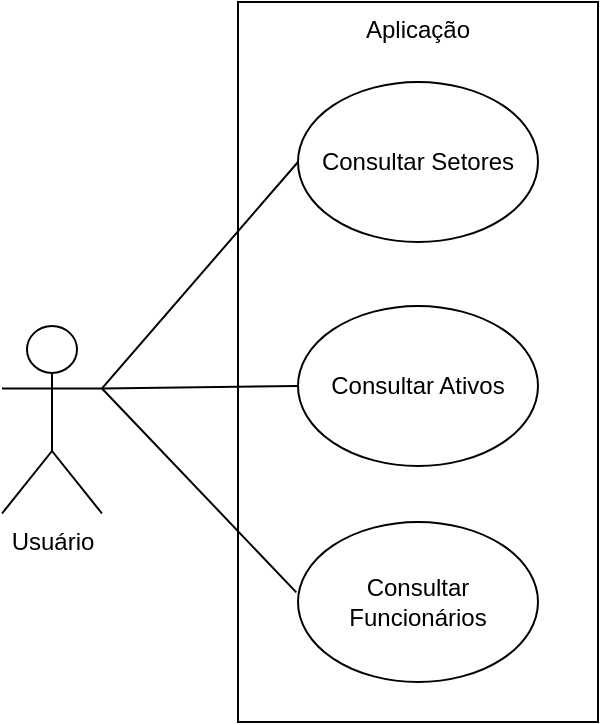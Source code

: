 <mxfile version="15.1.4" type="device" pages="4"><diagram id="Ip9JpGmIh-tKCHIc3EBz" name="Diagrama de Caso de Uso"><mxGraphModel dx="1038" dy="585" grid="1" gridSize="10" guides="1" tooltips="1" connect="1" arrows="1" fold="1" page="1" pageScale="1" pageWidth="583" pageHeight="413" math="0" shadow="0"><root><mxCell id="WvhrdldwdFIpcJ2qQsLQ-0"/><mxCell id="WvhrdldwdFIpcJ2qQsLQ-1" parent="WvhrdldwdFIpcJ2qQsLQ-0"/><mxCell id="WvhrdldwdFIpcJ2qQsLQ-2" value="Usuário" style="shape=umlActor;verticalLabelPosition=bottom;verticalAlign=top;html=1;outlineConnect=0;" parent="WvhrdldwdFIpcJ2qQsLQ-1" vertex="1"><mxGeometry x="88" y="189" width="50" height="93.75" as="geometry"/></mxCell><mxCell id="WvhrdldwdFIpcJ2qQsLQ-3" value="Aplicação" style="whiteSpace=wrap;html=1;verticalAlign=top;" parent="WvhrdldwdFIpcJ2qQsLQ-1" vertex="1"><mxGeometry x="206" y="27" width="180" height="360" as="geometry"/></mxCell><mxCell id="WvhrdldwdFIpcJ2qQsLQ-5" value="Consultar Setores" style="ellipse;whiteSpace=wrap;html=1;" parent="WvhrdldwdFIpcJ2qQsLQ-1" vertex="1"><mxGeometry x="236" y="67" width="120" height="80" as="geometry"/></mxCell><mxCell id="WvhrdldwdFIpcJ2qQsLQ-6" value="Consultar Ativos" style="ellipse;whiteSpace=wrap;html=1;" parent="WvhrdldwdFIpcJ2qQsLQ-1" vertex="1"><mxGeometry x="236" y="179" width="120" height="80" as="geometry"/></mxCell><mxCell id="WvhrdldwdFIpcJ2qQsLQ-7" value="Consultar Funcionários" style="ellipse;whiteSpace=wrap;html=1;" parent="WvhrdldwdFIpcJ2qQsLQ-1" vertex="1"><mxGeometry x="236" y="287" width="120" height="80" as="geometry"/></mxCell><mxCell id="WvhrdldwdFIpcJ2qQsLQ-8" value="" style="endArrow=none;html=1;exitX=1;exitY=0.333;exitDx=0;exitDy=0;exitPerimeter=0;entryX=0;entryY=0.5;entryDx=0;entryDy=0;" parent="WvhrdldwdFIpcJ2qQsLQ-1" source="WvhrdldwdFIpcJ2qQsLQ-2" target="WvhrdldwdFIpcJ2qQsLQ-5" edge="1"><mxGeometry width="50" height="50" relative="1" as="geometry"><mxPoint x="186" y="209" as="sourcePoint"/><mxPoint x="366" y="229" as="targetPoint"/></mxGeometry></mxCell><mxCell id="WvhrdldwdFIpcJ2qQsLQ-9" value="" style="endArrow=none;html=1;exitX=1;exitY=0.333;exitDx=0;exitDy=0;exitPerimeter=0;entryX=-0.007;entryY=0.44;entryDx=0;entryDy=0;entryPerimeter=0;" parent="WvhrdldwdFIpcJ2qQsLQ-1" source="WvhrdldwdFIpcJ2qQsLQ-2" target="WvhrdldwdFIpcJ2qQsLQ-7" edge="1"><mxGeometry width="50" height="50" relative="1" as="geometry"><mxPoint x="316" y="279" as="sourcePoint"/><mxPoint x="366" y="229" as="targetPoint"/></mxGeometry></mxCell><mxCell id="WvhrdldwdFIpcJ2qQsLQ-10" value="" style="endArrow=none;html=1;exitX=1;exitY=0.333;exitDx=0;exitDy=0;exitPerimeter=0;entryX=0;entryY=0.5;entryDx=0;entryDy=0;" parent="WvhrdldwdFIpcJ2qQsLQ-1" source="WvhrdldwdFIpcJ2qQsLQ-2" target="WvhrdldwdFIpcJ2qQsLQ-6" edge="1"><mxGeometry width="50" height="50" relative="1" as="geometry"><mxPoint x="306" y="219" as="sourcePoint"/><mxPoint x="356" y="169" as="targetPoint"/></mxGeometry></mxCell></root></mxGraphModel></diagram><diagram id="C5RBs43oDa-KdzZeNtuy" name="Diagrama de Classes"><mxGraphModel dx="2076" dy="1170" grid="1" gridSize="3" guides="1" tooltips="1" connect="1" arrows="1" fold="1" page="1" pageScale="1" pageWidth="1654" pageHeight="1169" math="0" shadow="0"><root><mxCell id="WIyWlLk6GJQsqaUBKTNV-0"/><mxCell id="WIyWlLk6GJQsqaUBKTNV-1" parent="WIyWlLk6GJQsqaUBKTNV-0"/><mxCell id="Mt1S0DDqKoUseWmCAn7N-12" value="Aplicação" style="shape=folder;fontStyle=1;spacingTop=25;tabWidth=33;tabHeight=27;tabPosition=left;html=1;strokeWidth=2;align=center;verticalAlign=top;fontSize=16;spacingBottom=0;" vertex="1" parent="WIyWlLk6GJQsqaUBKTNV-1"><mxGeometry x="240" y="150" width="744" height="798" as="geometry"/></mxCell><mxCell id="4B0207djP9WBdeo3e_u4-11" value="ComponentCard" style="swimlane;fontStyle=1;align=center;verticalAlign=top;childLayout=stackLayout;horizontal=1;startSize=26;horizontalStack=0;resizeParent=1;resizeParentMax=0;resizeLast=0;collapsible=1;marginBottom=0;strokeWidth=2;" parent="WIyWlLk6GJQsqaUBKTNV-1" vertex="1"><mxGeometry x="543" y="643" width="160" height="124" as="geometry"/></mxCell><mxCell id="4B0207djP9WBdeo3e_u4-12" value="- title: string&#10;- listaDados: List&lt;JSX&gt;&#10;- funcao: function&#10;- icon: JSX" style="text;strokeColor=none;fillColor=none;align=left;verticalAlign=top;spacingLeft=4;spacingRight=4;overflow=hidden;rotatable=0;points=[[0,0.5],[1,0.5]];portConstraint=eastwest;" parent="4B0207djP9WBdeo3e_u4-11" vertex="1"><mxGeometry y="26" width="160" height="64" as="geometry"/></mxCell><mxCell id="4B0207djP9WBdeo3e_u4-13" value="" style="line;strokeWidth=1;fillColor=none;align=left;verticalAlign=middle;spacingTop=-1;spacingLeft=3;spacingRight=3;rotatable=0;labelPosition=right;points=[];portConstraint=eastwest;" parent="4B0207djP9WBdeo3e_u4-11" vertex="1"><mxGeometry y="90" width="160" height="8" as="geometry"/></mxCell><mxCell id="4B0207djP9WBdeo3e_u4-14" value="+ ComponentCard()" style="text;strokeColor=none;fillColor=none;align=left;verticalAlign=top;spacingLeft=4;spacingRight=4;overflow=hidden;rotatable=0;points=[[0,0.5],[1,0.5]];portConstraint=eastwest;" parent="4B0207djP9WBdeo3e_u4-11" vertex="1"><mxGeometry y="98" width="160" height="26" as="geometry"/></mxCell><mxCell id="4B0207djP9WBdeo3e_u4-33" value="ComponentList" style="swimlane;fontStyle=1;align=center;verticalAlign=top;childLayout=stackLayout;horizontal=1;startSize=26;horizontalStack=0;resizeParent=1;resizeParentMax=0;resizeLast=0;collapsible=1;marginBottom=0;strokeWidth=2;" parent="WIyWlLk6GJQsqaUBKTNV-1" vertex="1"><mxGeometry x="785" y="662" width="160" height="86" as="geometry"/></mxCell><mxCell id="4B0207djP9WBdeo3e_u4-34" value="- data: List&lt;JSX&gt;" style="text;strokeColor=none;fillColor=none;align=left;verticalAlign=top;spacingLeft=4;spacingRight=4;overflow=hidden;rotatable=0;points=[[0,0.5],[1,0.5]];portConstraint=eastwest;" parent="4B0207djP9WBdeo3e_u4-33" vertex="1"><mxGeometry y="26" width="160" height="26" as="geometry"/></mxCell><mxCell id="4B0207djP9WBdeo3e_u4-35" value="" style="line;strokeWidth=1;fillColor=none;align=left;verticalAlign=middle;spacingTop=-1;spacingLeft=3;spacingRight=3;rotatable=0;labelPosition=right;points=[];portConstraint=eastwest;" parent="4B0207djP9WBdeo3e_u4-33" vertex="1"><mxGeometry y="52" width="160" height="8" as="geometry"/></mxCell><mxCell id="4B0207djP9WBdeo3e_u4-36" value="+ ComponentList()" style="text;strokeColor=none;fillColor=none;align=left;verticalAlign=top;spacingLeft=4;spacingRight=4;overflow=hidden;rotatable=0;points=[[0,0.5],[1,0.5]];portConstraint=eastwest;" parent="4B0207djP9WBdeo3e_u4-33" vertex="1"><mxGeometry y="60" width="160" height="26" as="geometry"/></mxCell><mxCell id="4B0207djP9WBdeo3e_u4-37" value="" style="edgeStyle=elbowEdgeStyle;rounded=0;orthogonalLoop=1;jettySize=auto;html=1;startArrow=none;startFill=0;endArrow=diamond;endFill=0;strokeWidth=2;entryX=1;entryY=0.5;entryDx=0;entryDy=0;" parent="WIyWlLk6GJQsqaUBKTNV-1" source="4B0207djP9WBdeo3e_u4-34" target="4B0207djP9WBdeo3e_u4-12" edge="1"><mxGeometry relative="1" as="geometry"/></mxCell><mxCell id="Mt1S0DDqKoUseWmCAn7N-8" value="0..*" style="text;align=center;fontStyle=0;verticalAlign=middle;spacingLeft=3;spacingRight=3;strokeColor=none;rotatable=0;points=[[0,0.5],[1,0.5]];portConstraint=eastwest;fontSize=16;" vertex="1" parent="WIyWlLk6GJQsqaUBKTNV-1"><mxGeometry x="729" y="676" width="80" height="26" as="geometry"/></mxCell><mxCell id="Mt1S0DDqKoUseWmCAn7N-14" value="Ant Design" style="shape=folder;fontStyle=1;spacingTop=25;tabWidth=75;tabHeight=30;tabPosition=left;html=1;strokeWidth=2;align=center;verticalAlign=middle;fontSize=16;spacingBottom=0;" vertex="1" parent="WIyWlLk6GJQsqaUBKTNV-1"><mxGeometry x="1218" y="583" width="255" height="210" as="geometry"/></mxCell><mxCell id="Mt1S0DDqKoUseWmCAn7N-37" value="highcharts" style="shape=folder;fontStyle=1;spacingTop=25;tabWidth=75;tabHeight=30;tabPosition=left;html=1;strokeWidth=2;align=center;verticalAlign=middle;fontSize=16;spacingBottom=0;" vertex="1" parent="WIyWlLk6GJQsqaUBKTNV-1"><mxGeometry x="1218" y="337" width="255" height="210" as="geometry"/></mxCell><mxCell id="YoG_FnO7AeyapZSpK85B-0" value="&amp;lt;&amp;lt;import&amp;gt;&amp;gt;" style="html=1;verticalAlign=bottom;endArrow=open;strokeWidth=2;endFill=0;entryX=1;entryY=0.5;entryDx=0;entryDy=0;dashed=1;dashPattern=1 1;exitX=0;exitY=0;exitDx=0;exitDy=120;exitPerimeter=0;" edge="1" parent="WIyWlLk6GJQsqaUBKTNV-1" source="Mt1S0DDqKoUseWmCAn7N-14" target="4B0207djP9WBdeo3e_u4-34"><mxGeometry width="80" relative="1" as="geometry"><mxPoint x="1146" y="704.66" as="sourcePoint"/><mxPoint x="1026" y="704.66" as="targetPoint"/></mxGeometry></mxCell><mxCell id="YoG_FnO7AeyapZSpK85B-1" value="&amp;lt;&amp;lt;import&amp;gt;&amp;gt;" style="html=1;verticalAlign=bottom;endArrow=open;strokeWidth=2;endFill=0;entryX=0.426;entryY=1.071;entryDx=0;entryDy=0;dashed=1;dashPattern=1 1;exitX=0.5;exitY=1;exitDx=0;exitDy=0;exitPerimeter=0;entryPerimeter=0;" edge="1" parent="WIyWlLk6GJQsqaUBKTNV-1" source="Mt1S0DDqKoUseWmCAn7N-14" target="4B0207djP9WBdeo3e_u4-14"><mxGeometry width="80" relative="1" as="geometry"><mxPoint x="1350" y="817" as="sourcePoint"/><mxPoint x="969" y="952" as="targetPoint"/><Array as="points"><mxPoint x="1346" y="895"/><mxPoint x="612" y="892"/></Array></mxGeometry></mxCell><mxCell id="YoG_FnO7AeyapZSpK85B-2" value="Charts" style="swimlane;fontStyle=1;align=center;verticalAlign=top;childLayout=stackLayout;horizontal=1;startSize=26;horizontalStack=0;resizeParent=1;resizeParentMax=0;resizeLast=0;collapsible=1;marginBottom=0;fontSize=16;strokeWidth=2;" vertex="1" parent="WIyWlLk6GJQsqaUBKTNV-1"><mxGeometry x="785" y="506" width="160" height="86" as="geometry"/></mxCell><mxCell id="YoG_FnO7AeyapZSpK85B-3" value="- options: JSX" style="text;strokeColor=none;fillColor=none;align=left;verticalAlign=top;spacingLeft=4;spacingRight=4;overflow=hidden;rotatable=0;points=[[0,0.5],[1,0.5]];portConstraint=eastwest;" vertex="1" parent="YoG_FnO7AeyapZSpK85B-2"><mxGeometry y="26" width="160" height="26" as="geometry"/></mxCell><mxCell id="YoG_FnO7AeyapZSpK85B-4" value="" style="line;strokeWidth=1;fillColor=none;align=left;verticalAlign=middle;spacingTop=-1;spacingLeft=3;spacingRight=3;rotatable=0;labelPosition=right;points=[];portConstraint=eastwest;" vertex="1" parent="YoG_FnO7AeyapZSpK85B-2"><mxGeometry y="52" width="160" height="8" as="geometry"/></mxCell><mxCell id="YoG_FnO7AeyapZSpK85B-5" value="+ method(type): type" style="text;strokeColor=none;fillColor=none;align=left;verticalAlign=top;spacingLeft=4;spacingRight=4;overflow=hidden;rotatable=0;points=[[0,0.5],[1,0.5]];portConstraint=eastwest;" vertex="1" parent="YoG_FnO7AeyapZSpK85B-2"><mxGeometry y="60" width="160" height="26" as="geometry"/></mxCell><mxCell id="YoG_FnO7AeyapZSpK85B-6" value="&amp;lt;&amp;lt;import&amp;gt;&amp;gt;" style="html=1;verticalAlign=bottom;endArrow=open;strokeWidth=2;endFill=0;entryX=1;entryY=0.5;entryDx=0;entryDy=0;dashed=1;dashPattern=1 1;exitX=0;exitY=0;exitDx=0;exitDy=120;exitPerimeter=0;" edge="1" parent="WIyWlLk6GJQsqaUBKTNV-1" source="Mt1S0DDqKoUseWmCAn7N-37" target="YoG_FnO7AeyapZSpK85B-3"><mxGeometry width="80" relative="1" as="geometry"><mxPoint x="1194" y="438" as="sourcePoint"/><mxPoint x="921" y="436" as="targetPoint"/><Array as="points"><mxPoint x="1014" y="457"/><mxPoint x="1014" y="545"/></Array></mxGeometry></mxCell><mxCell id="YoG_FnO7AeyapZSpK85B-7" value="GeraPages" style="swimlane;fontStyle=1;align=center;verticalAlign=top;childLayout=stackLayout;horizontal=1;startSize=26;horizontalStack=0;resizeParent=1;resizeParentMax=0;resizeLast=0;collapsible=1;marginBottom=0;fontSize=16;strokeWidth=2;" vertex="1" parent="WIyWlLk6GJQsqaUBKTNV-1"><mxGeometry x="537" y="247" width="160" height="135" as="geometry"/></mxCell><mxCell id="YoG_FnO7AeyapZSpK85B-8" value="- json: object" style="text;strokeColor=none;fillColor=none;align=left;verticalAlign=top;spacingLeft=4;spacingRight=4;overflow=hidden;rotatable=0;points=[[0,0.5],[1,0.5]];portConstraint=eastwest;" vertex="1" parent="YoG_FnO7AeyapZSpK85B-7"><mxGeometry y="26" width="160" height="26" as="geometry"/></mxCell><mxCell id="YoG_FnO7AeyapZSpK85B-9" value="" style="line;strokeWidth=1;fillColor=none;align=left;verticalAlign=middle;spacingTop=-1;spacingLeft=3;spacingRight=3;rotatable=0;labelPosition=right;points=[];portConstraint=eastwest;" vertex="1" parent="YoG_FnO7AeyapZSpK85B-7"><mxGeometry y="52" width="160" height="8" as="geometry"/></mxCell><mxCell id="YoG_FnO7AeyapZSpK85B-10" value="- pageSectors()&#10;- pageUsers()&#10;- pageAtivos()&#10;+ getPages()" style="text;strokeColor=none;fillColor=none;align=left;verticalAlign=top;spacingLeft=4;spacingRight=4;overflow=hidden;rotatable=0;points=[[0,0.5],[1,0.5]];portConstraint=eastwest;" vertex="1" parent="YoG_FnO7AeyapZSpK85B-7"><mxGeometry y="60" width="160" height="75" as="geometry"/></mxCell><mxCell id="YoG_FnO7AeyapZSpK85B-13" value="1..*" style="endArrow=none;html=1;endSize=12;startArrow=diamondThin;startSize=14;startFill=1;edgeStyle=orthogonalEdgeStyle;align=left;verticalAlign=bottom;fontSize=16;strokeWidth=2;entryX=0.5;entryY=0;entryDx=0;entryDy=0;endFill=0;exitX=0.543;exitY=1.008;exitDx=0;exitDy=0;exitPerimeter=0;" edge="1" parent="WIyWlLk6GJQsqaUBKTNV-1" source="YoG_FnO7AeyapZSpK85B-10" target="4B0207djP9WBdeo3e_u4-11"><mxGeometry x="0.919" y="-35" relative="1" as="geometry"><mxPoint x="612" y="490" as="sourcePoint"/><mxPoint x="826" y="517" as="targetPoint"/><mxPoint as="offset"/></mxGeometry></mxCell><mxCell id="YoG_FnO7AeyapZSpK85B-14" value="2" style="endArrow=none;html=1;endSize=12;startArrow=diamondThin;startSize=14;startFill=1;edgeStyle=orthogonalEdgeStyle;align=left;verticalAlign=bottom;fontSize=16;strokeWidth=2;entryX=0.5;entryY=0;entryDx=0;entryDy=0;endFill=0;exitX=1;exitY=0.5;exitDx=0;exitDy=0;" edge="1" parent="WIyWlLk6GJQsqaUBKTNV-1" source="YoG_FnO7AeyapZSpK85B-8" target="YoG_FnO7AeyapZSpK85B-2"><mxGeometry x="0.934" y="-22" relative="1" as="geometry"><mxPoint x="822" y="226" as="sourcePoint"/><mxPoint x="822" y="448" as="targetPoint"/><mxPoint as="offset"/></mxGeometry></mxCell><mxCell id="YoG_FnO7AeyapZSpK85B-19" value="ReadAPI" style="swimlane;fontStyle=1;align=center;verticalAlign=top;childLayout=stackLayout;horizontal=1;startSize=26;horizontalStack=0;resizeParent=1;resizeParentMax=0;resizeLast=0;collapsible=1;marginBottom=0;fontSize=16;strokeWidth=2;" vertex="1" parent="WIyWlLk6GJQsqaUBKTNV-1"><mxGeometry x="276" y="304" width="160" height="52" as="geometry"/></mxCell><mxCell id="YoG_FnO7AeyapZSpK85B-22" value="+ ReadAPI(): object" style="text;strokeColor=none;fillColor=none;align=left;verticalAlign=top;spacingLeft=4;spacingRight=4;overflow=hidden;rotatable=0;points=[[0,0.5],[1,0.5]];portConstraint=eastwest;" vertex="1" parent="YoG_FnO7AeyapZSpK85B-19"><mxGeometry y="26" width="160" height="26" as="geometry"/></mxCell><mxCell id="YoG_FnO7AeyapZSpK85B-24" value="" style="endArrow=open;html=1;endSize=12;startArrow=none;startSize=14;startFill=0;edgeStyle=orthogonalEdgeStyle;align=left;verticalAlign=bottom;fontSize=16;strokeWidth=2;endFill=0;entryX=0.996;entryY=0.051;entryDx=0;entryDy=0;entryPerimeter=0;dashed=1;dashPattern=1 1;" edge="1" parent="WIyWlLk6GJQsqaUBKTNV-1" target="YoG_FnO7AeyapZSpK85B-22"><mxGeometry x="0.881" y="-6" relative="1" as="geometry"><mxPoint x="538" y="331" as="sourcePoint"/><mxPoint x="394" y="333" as="targetPoint"/><Array as="points"><mxPoint x="465" y="332"/><mxPoint x="395" y="331"/></Array><mxPoint as="offset"/></mxGeometry></mxCell></root></mxGraphModel></diagram><diagram id="6EsapDXAoYVgKW0gSdwD" name="Diagrama de Sequencia"><mxGraphModel dx="1730" dy="975" grid="1" gridSize="10" guides="1" tooltips="1" connect="1" arrows="1" fold="1" page="1" pageScale="1" pageWidth="1169" pageHeight="827" math="0" shadow="0"><root><mxCell id="37mpL7Bgl9d0x8aYCsZH-0"/><mxCell id="37mpL7Bgl9d0x8aYCsZH-1" parent="37mpL7Bgl9d0x8aYCsZH-0"/><mxCell id="CBdNVSkUwfmBw8gTWhCu-4" value="&lt;b&gt;loop &lt;/b&gt;requisita&lt;b&gt;&amp;nbsp;&lt;/b&gt;API" style="shape=umlFrame;whiteSpace=wrap;html=1;fontSize=16;strokeWidth=3;align=center;verticalAlign=middle;width=160;height=37;" vertex="1" parent="37mpL7Bgl9d0x8aYCsZH-1"><mxGeometry x="210" y="220.5" width="750" height="427" as="geometry"/></mxCell><mxCell id="CBdNVSkUwfmBw8gTWhCu-6" value="&lt;b&gt;alt&amp;nbsp;&lt;/b&gt;" style="shape=umlFrame;whiteSpace=wrap;html=1;fontSize=16;strokeWidth=3;align=center;verticalAlign=middle;" vertex="1" parent="37mpL7Bgl9d0x8aYCsZH-1"><mxGeometry x="230" y="340" width="710" height="283" as="geometry"/></mxCell><mxCell id="BHiRRGwjwG4_EpGhjjYI-0" value="Usuário" style="shape=umlActor;verticalLabelPosition=bottom;verticalAlign=top;html=1;fontSize=16;strokeWidth=2;" vertex="1" parent="37mpL7Bgl9d0x8aYCsZH-1"><mxGeometry x="395" y="113" width="30" height="60" as="geometry"/></mxCell><mxCell id="v4q5DezuaUO7sMOORwm2-6" value="GeraPages" style="html=1;fontSize=16;strokeWidth=2;align=center;verticalAlign=middle;" vertex="1" parent="37mpL7Bgl9d0x8aYCsZH-1"><mxGeometry x="730" y="113" width="110" height="50" as="geometry"/></mxCell><mxCell id="v4q5DezuaUO7sMOORwm2-10" value="" style="edgeStyle=elbowEdgeStyle;rounded=0;orthogonalLoop=1;jettySize=auto;html=1;dashed=1;dashPattern=1 1;fontSize=16;startArrow=none;startFill=0;endArrow=none;endFill=0;strokeWidth=2;" edge="1" parent="37mpL7Bgl9d0x8aYCsZH-1" source="v4q5DezuaUO7sMOORwm2-9" target="v4q5DezuaUO7sMOORwm2-6"><mxGeometry relative="1" as="geometry"/></mxCell><mxCell id="DBI2Od-l1VQWNLbBIsBE-22" value="" style="edgeStyle=elbowEdgeStyle;rounded=0;orthogonalLoop=1;jettySize=auto;html=1;fontSize=16;startArrow=none;startFill=0;endArrow=none;endFill=0;strokeWidth=2;dashed=1;dashPattern=1 1;" edge="1" parent="37mpL7Bgl9d0x8aYCsZH-1" source="v4q5DezuaUO7sMOORwm2-9" target="DBI2Od-l1VQWNLbBIsBE-21"><mxGeometry relative="1" as="geometry"/></mxCell><mxCell id="v4q5DezuaUO7sMOORwm2-9" value="" style="html=1;points=[];perimeter=orthogonalPerimeter;fontSize=16;strokeWidth=2;align=center;verticalAlign=middle;" vertex="1" parent="37mpL7Bgl9d0x8aYCsZH-1"><mxGeometry x="780" y="264" width="10" height="46" as="geometry"/></mxCell><mxCell id="v4q5DezuaUO7sMOORwm2-33" value="acessa aplicação" style="html=1;verticalAlign=bottom;endArrow=block;fontSize=16;strokeWidth=2;entryX=0.043;entryY=0.003;entryDx=0;entryDy=0;entryPerimeter=0;" edge="1" parent="37mpL7Bgl9d0x8aYCsZH-1" target="v4q5DezuaUO7sMOORwm2-9"><mxGeometry width="80" relative="1" as="geometry"><mxPoint x="410" y="264" as="sourcePoint"/><mxPoint x="585" y="264" as="targetPoint"/></mxGeometry></mxCell><mxCell id="v4q5DezuaUO7sMOORwm2-36" value="" style="shape=waypoint;size=6;pointerEvents=1;points=[];fillColor=#ffffff;resizable=0;rotatable=0;perimeter=centerPerimeter;snapToPoint=1;fontSize=16;strokeWidth=2;" vertex="1" parent="37mpL7Bgl9d0x8aYCsZH-1"><mxGeometry x="390" y="674" width="40" height="40" as="geometry"/></mxCell><mxCell id="CBdNVSkUwfmBw8gTWhCu-5" value="[Aplicação em uso]" style="text;html=1;strokeColor=none;fillColor=none;align=center;verticalAlign=middle;whiteSpace=wrap;rounded=0;fontSize=16;" vertex="1" parent="37mpL7Bgl9d0x8aYCsZH-1"><mxGeometry x="210" y="273" width="175" height="20" as="geometry"/></mxCell><mxCell id="DBI2Od-l1VQWNLbBIsBE-0" value="[call API = true]" style="text;html=1;strokeColor=none;fillColor=none;align=center;verticalAlign=middle;whiteSpace=wrap;rounded=0;fontSize=16;" vertex="1" parent="37mpL7Bgl9d0x8aYCsZH-1"><mxGeometry x="215" y="394" width="175" height="20" as="geometry"/></mxCell><mxCell id="DBI2Od-l1VQWNLbBIsBE-1" value="[caso contário]" style="text;html=1;strokeColor=none;fillColor=none;align=center;verticalAlign=middle;whiteSpace=wrap;rounded=0;fontSize=16;" vertex="1" parent="37mpL7Bgl9d0x8aYCsZH-1"><mxGeometry x="220" y="490" width="175" height="20" as="geometry"/></mxCell><mxCell id="v4q5DezuaUO7sMOORwm2-37" value="" style="edgeStyle=elbowEdgeStyle;rounded=0;orthogonalLoop=1;jettySize=auto;html=1;dashed=1;dashPattern=1 1;fontSize=16;startArrow=none;startFill=0;endArrow=none;endFill=0;strokeWidth=2;" edge="1" parent="37mpL7Bgl9d0x8aYCsZH-1" source="BHiRRGwjwG4_EpGhjjYI-0" target="v4q5DezuaUO7sMOORwm2-36"><mxGeometry relative="1" as="geometry"><mxPoint x="410" y="194" as="sourcePoint"/></mxGeometry></mxCell><mxCell id="DBI2Od-l1VQWNLbBIsBE-21" value="" style="shape=waypoint;size=6;pointerEvents=1;points=[];fillColor=#ffffff;resizable=0;rotatable=0;perimeter=centerPerimeter;snapToPoint=1;fontSize=16;strokeWidth=2;" vertex="1" parent="37mpL7Bgl9d0x8aYCsZH-1"><mxGeometry x="765" y="674" width="40" height="40" as="geometry"/></mxCell><mxCell id="J-nkMGUTAqAss2U3wiAt-2" value="" style="html=1;points=[];perimeter=orthogonalPerimeter;fontSize=16;strokeWidth=2;align=center;verticalAlign=middle;" vertex="1" parent="37mpL7Bgl9d0x8aYCsZH-1"><mxGeometry x="780" y="563" width="10" height="40" as="geometry"/></mxCell><mxCell id="J-nkMGUTAqAss2U3wiAt-3" value="msgError()" style="edgeStyle=orthogonalEdgeStyle;html=1;align=left;spacingLeft=2;endArrow=block;rounded=0;entryX=1;entryY=0;fontSize=16;strokeWidth=2;" edge="1" target="J-nkMGUTAqAss2U3wiAt-2" parent="37mpL7Bgl9d0x8aYCsZH-1"><mxGeometry relative="1" as="geometry"><mxPoint x="785" y="543" as="sourcePoint"/><Array as="points"><mxPoint x="815" y="543"/></Array></mxGeometry></mxCell><mxCell id="J-nkMGUTAqAss2U3wiAt-4" value="" style="html=1;points=[];perimeter=orthogonalPerimeter;fontSize=16;strokeWidth=2;align=center;verticalAlign=middle;" vertex="1" parent="37mpL7Bgl9d0x8aYCsZH-1"><mxGeometry x="780" y="394" width="10" height="40" as="geometry"/></mxCell><mxCell id="J-nkMGUTAqAss2U3wiAt-5" value="getPages()" style="edgeStyle=orthogonalEdgeStyle;html=1;align=left;spacingLeft=2;endArrow=block;rounded=0;entryX=1;entryY=0;fontSize=16;strokeWidth=2;" edge="1" target="J-nkMGUTAqAss2U3wiAt-4" parent="37mpL7Bgl9d0x8aYCsZH-1"><mxGeometry relative="1" as="geometry"><mxPoint x="785" y="374" as="sourcePoint"/><Array as="points"><mxPoint x="815" y="374"/></Array></mxGeometry></mxCell><mxCell id="lTHPq4zkhOfQ1cGq-seR-0" value="" style="line;strokeWidth=1;fillColor=none;align=left;verticalAlign=middle;spacingTop=-1;spacingLeft=3;spacingRight=3;rotatable=0;labelPosition=right;points=[];portConstraint=eastwest;fontSize=16;dashed=1;dashPattern=1 1;" vertex="1" parent="37mpL7Bgl9d0x8aYCsZH-1"><mxGeometry x="230" y="477.5" width="710" height="8" as="geometry"/></mxCell></root></mxGraphModel></diagram><diagram id="b1XIYFRhW2AyvTJPInNI" name="Maquina de Estados"><mxGraphModel dx="1221" dy="688" grid="1" gridSize="10" guides="1" tooltips="1" connect="1" arrows="1" fold="1" page="1" pageScale="1" pageWidth="827" pageHeight="583" math="0" shadow="0"><root><mxCell id="PqBkO5sU84QDV-pGNkVs-0"/><mxCell id="PqBkO5sU84QDV-pGNkVs-1" parent="PqBkO5sU84QDV-pGNkVs-0"/><mxCell id="1s1Y1hk_0m-XdWVmJmtS-0" value="" style="ellipse;html=1;shape=startState;fillColor=#000000;strokeColor=#ff0000;dashed=1;dashPattern=1 1;fontSize=16;align=center;verticalAlign=middle;" vertex="1" parent="PqBkO5sU84QDV-pGNkVs-1"><mxGeometry x="238" y="86" width="30" height="30" as="geometry"/></mxCell><mxCell id="1s1Y1hk_0m-XdWVmJmtS-1" value="" style="edgeStyle=orthogonalEdgeStyle;html=1;verticalAlign=bottom;endArrow=open;endSize=8;strokeColor=#ff0000;fontSize=16;entryX=0;entryY=0.5;entryDx=0;entryDy=0;exitX=0.877;exitY=0.489;exitDx=0;exitDy=0;exitPerimeter=0;" edge="1" source="1s1Y1hk_0m-XdWVmJmtS-0" parent="PqBkO5sU84QDV-pGNkVs-1" target="1s1Y1hk_0m-XdWVmJmtS-4"><mxGeometry relative="1" as="geometry"><mxPoint x="590" y="161" as="targetPoint"/></mxGeometry></mxCell><mxCell id="1s1Y1hk_0m-XdWVmJmtS-2" value="" style="ellipse;html=1;shape=endState;fillColor=#000000;strokeColor=#ff0000;dashed=1;dashPattern=1 1;fontSize=16;align=center;verticalAlign=middle;" vertex="1" parent="PqBkO5sU84QDV-pGNkVs-1"><mxGeometry x="238" y="206" width="30" height="30" as="geometry"/></mxCell><mxCell id="1s1Y1hk_0m-XdWVmJmtS-4" value="Aguardando Acesso" style="swimlane;fontStyle=1;align=center;verticalAlign=middle;childLayout=stackLayout;horizontal=1;startSize=30;horizontalStack=0;resizeParent=0;resizeLast=1;container=0;fontColor=#000000;collapsible=0;rounded=1;arcSize=30;strokeColor=#ff0000;fillColor=#ffffc0;swimlaneFillColor=#ffffc0;dropTarget=0;dashed=1;dashPattern=1 1;fontSize=12;" vertex="1" parent="PqBkO5sU84QDV-pGNkVs-1"><mxGeometry x="468" y="71" width="160" height="60" as="geometry"/></mxCell><mxCell id="1s1Y1hk_0m-XdWVmJmtS-6" value="" style="edgeStyle=orthogonalEdgeStyle;html=1;verticalAlign=bottom;endArrow=open;endSize=8;strokeColor=#ff0000;fontSize=16;entryX=0.5;entryY=0;entryDx=0;entryDy=0;" edge="1" source="1s1Y1hk_0m-XdWVmJmtS-4" parent="PqBkO5sU84QDV-pGNkVs-1" target="Tk38BDTGS5YJJ7pxiSba-0"><mxGeometry relative="1" as="geometry"><mxPoint x="548" y="211" as="targetPoint"/></mxGeometry></mxCell><mxCell id="ock1wlYIFB_7aVYMG18K-0" value="callAPI" style="rhombus;whiteSpace=wrap;html=1;fillColor=#ffffc0;strokeColor=#ff0000;dashed=1;dashPattern=1 1;fontSize=12;align=center;verticalAlign=middle;" vertex="1" parent="PqBkO5sU84QDV-pGNkVs-1"><mxGeometry x="508" y="311" width="80" height="70" as="geometry"/></mxCell><mxCell id="ock1wlYIFB_7aVYMG18K-1" value="false" style="edgeStyle=orthogonalEdgeStyle;html=1;align=left;verticalAlign=bottom;endArrow=open;endSize=8;strokeColor=#ff0000;fontSize=12;entryX=1;entryY=0.5;entryDx=0;entryDy=0;" edge="1" source="ock1wlYIFB_7aVYMG18K-0" parent="PqBkO5sU84QDV-pGNkVs-1" target="Tk38BDTGS5YJJ7pxiSba-0"><mxGeometry x="-1" relative="1" as="geometry"><mxPoint x="708" y="346" as="targetPoint"/><Array as="points"><mxPoint x="688" y="346"/><mxPoint x="688" y="221"/></Array></mxGeometry></mxCell><mxCell id="ock1wlYIFB_7aVYMG18K-2" value="true" style="edgeStyle=orthogonalEdgeStyle;html=1;align=left;verticalAlign=top;endArrow=open;endSize=8;strokeColor=#ff0000;fontSize=12;entryX=1.007;entryY=0.481;entryDx=0;entryDy=0;entryPerimeter=0;" edge="1" source="ock1wlYIFB_7aVYMG18K-0" parent="PqBkO5sU84QDV-pGNkVs-1" target="Tk38BDTGS5YJJ7pxiSba-2"><mxGeometry x="-1" relative="1" as="geometry"><mxPoint x="518" y="481" as="targetPoint"/><Array as="points"><mxPoint x="548" y="480"/><mxPoint x="508" y="480"/></Array></mxGeometry></mxCell><mxCell id="mdtAOet2pSgUPvyyNNtc-0" value="Requisita API" style="text;html=1;strokeColor=none;fillColor=none;align=center;verticalAlign=middle;whiteSpace=wrap;rounded=0;dashed=1;dashPattern=1 1;fontSize=12;" vertex="1" parent="PqBkO5sU84QDV-pGNkVs-1"><mxGeometry x="448" y="271" width="120" height="20" as="geometry"/></mxCell><mxCell id="Tk38BDTGS5YJJ7pxiSba-0" value="Inicia Aplicação" style="swimlane;fontStyle=1;align=center;verticalAlign=middle;childLayout=stackLayout;horizontal=1;startSize=30;horizontalStack=0;resizeParent=0;resizeLast=1;container=0;fontColor=#000000;collapsible=0;rounded=1;arcSize=30;strokeColor=#ff0000;fillColor=#ffffc0;swimlaneFillColor=#ffffc0;dropTarget=0;dashed=1;dashPattern=1 1;fontSize=12;" vertex="1" parent="PqBkO5sU84QDV-pGNkVs-1"><mxGeometry x="468" y="191" width="160" height="60" as="geometry"/></mxCell><mxCell id="Tk38BDTGS5YJJ7pxiSba-1" value="" style="edgeStyle=orthogonalEdgeStyle;html=1;verticalAlign=bottom;endArrow=open;endSize=8;strokeColor=#ff0000;fontSize=16;" edge="1" parent="PqBkO5sU84QDV-pGNkVs-1" source="Tk38BDTGS5YJJ7pxiSba-0"><mxGeometry relative="1" as="geometry"><mxPoint x="548" y="311" as="targetPoint"/></mxGeometry></mxCell><mxCell id="Tk38BDTGS5YJJ7pxiSba-2" value="Gera Aplicação" style="swimlane;fontStyle=1;align=center;verticalAlign=middle;childLayout=stackLayout;horizontal=1;startSize=30;horizontalStack=0;resizeParent=0;resizeLast=1;container=0;fontColor=#000000;collapsible=0;rounded=1;arcSize=30;strokeColor=#ff0000;fillColor=#ffffc0;swimlaneFillColor=#ffffc0;dropTarget=0;dashed=1;dashPattern=1 1;fontSize=12;" vertex="1" parent="PqBkO5sU84QDV-pGNkVs-1"><mxGeometry x="338" y="451" width="160" height="60" as="geometry"/></mxCell><mxCell id="Tk38BDTGS5YJJ7pxiSba-3" value="" style="edgeStyle=orthogonalEdgeStyle;html=1;verticalAlign=bottom;endArrow=open;endSize=8;strokeColor=#ff0000;fontSize=16;entryX=0.5;entryY=1;entryDx=0;entryDy=0;" edge="1" parent="PqBkO5sU84QDV-pGNkVs-1" source="Tk38BDTGS5YJJ7pxiSba-2" target="1s1Y1hk_0m-XdWVmJmtS-2"><mxGeometry relative="1" as="geometry"><mxPoint x="228" y="481" as="targetPoint"/></mxGeometry></mxCell><mxCell id="Tk38BDTGS5YJJ7pxiSba-4" value="Acessa Aplicação" style="text;html=1;strokeColor=none;fillColor=none;align=center;verticalAlign=middle;whiteSpace=wrap;rounded=0;dashed=1;dashPattern=1 1;fontSize=12;" vertex="1" parent="PqBkO5sU84QDV-pGNkVs-1"><mxGeometry x="438" y="146" width="120" height="20" as="geometry"/></mxCell><mxCell id="Tk38BDTGS5YJJ7pxiSba-6" value="Aplicação Encerrada" style="text;html=1;strokeColor=none;fillColor=none;align=center;verticalAlign=middle;whiteSpace=wrap;rounded=0;dashed=1;dashPattern=1 1;fontSize=12;" vertex="1" parent="PqBkO5sU84QDV-pGNkVs-1"><mxGeometry x="130" y="341" width="120" height="20" as="geometry"/></mxCell><mxCell id="Tk38BDTGS5YJJ7pxiSba-7" value="" style="edgeStyle=orthogonalEdgeStyle;html=1;verticalAlign=bottom;endArrow=open;endSize=8;strokeColor=#ff0000;fontSize=16;entryX=1;entryY=0.5;entryDx=0;entryDy=0;exitX=0;exitY=0.5;exitDx=0;exitDy=0;" edge="1" parent="PqBkO5sU84QDV-pGNkVs-1" source="Tk38BDTGS5YJJ7pxiSba-0" target="1s1Y1hk_0m-XdWVmJmtS-2"><mxGeometry relative="1" as="geometry"><mxPoint x="448" y="191" as="targetPoint"/><mxPoint x="244.31" y="190.67" as="sourcePoint"/></mxGeometry></mxCell><mxCell id="Tk38BDTGS5YJJ7pxiSba-8" value="Aplicação Encerrada" style="text;html=1;strokeColor=none;fillColor=none;align=center;verticalAlign=middle;whiteSpace=wrap;rounded=0;dashed=1;dashPattern=1 1;fontSize=12;" vertex="1" parent="PqBkO5sU84QDV-pGNkVs-1"><mxGeometry x="328" y="191" width="120" height="20" as="geometry"/></mxCell></root></mxGraphModel></diagram></mxfile>